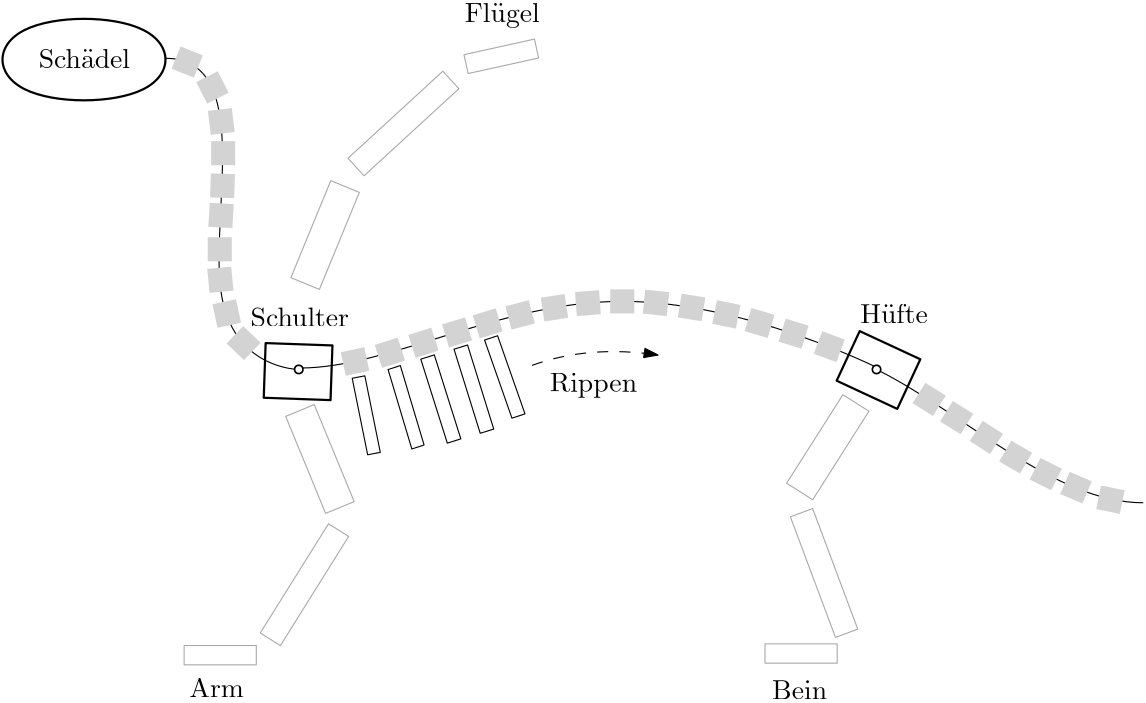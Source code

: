 <?xml version="1.0"?>
<!DOCTYPE ipe SYSTEM "ipe.dtd">
<ipe version="70212" creator="Ipe 7.2.13">
<info created="D:20200507153304" modified="D:20200507153651"/>
<ipestyle name="basic">
<symbol name="arrow/arc(spx)">
<path stroke="sym-stroke" fill="sym-stroke" pen="sym-pen">
0 0 m
-1 0.333 l
-1 -0.333 l
h
</path>
</symbol>
<symbol name="arrow/farc(spx)">
<path stroke="sym-stroke" fill="white" pen="sym-pen">
0 0 m
-1 0.333 l
-1 -0.333 l
h
</path>
</symbol>
<symbol name="arrow/ptarc(spx)">
<path stroke="sym-stroke" fill="sym-stroke" pen="sym-pen">
0 0 m
-1 0.333 l
-0.8 0 l
-1 -0.333 l
h
</path>
</symbol>
<symbol name="arrow/fptarc(spx)">
<path stroke="sym-stroke" fill="white" pen="sym-pen">
0 0 m
-1 0.333 l
-0.8 0 l
-1 -0.333 l
h
</path>
</symbol>
<symbol name="mark/circle(sx)" transformations="translations">
<path fill="sym-stroke">
0.6 0 0 0.6 0 0 e
0.4 0 0 0.4 0 0 e
</path>
</symbol>
<symbol name="mark/disk(sx)" transformations="translations">
<path fill="sym-stroke">
0.6 0 0 0.6 0 0 e
</path>
</symbol>
<symbol name="mark/fdisk(sfx)" transformations="translations">
<group>
<path fill="sym-fill">
0.5 0 0 0.5 0 0 e
</path>
<path fill="sym-stroke" fillrule="eofill">
0.6 0 0 0.6 0 0 e
0.4 0 0 0.4 0 0 e
</path>
</group>
</symbol>
<symbol name="mark/box(sx)" transformations="translations">
<path fill="sym-stroke" fillrule="eofill">
-0.6 -0.6 m
0.6 -0.6 l
0.6 0.6 l
-0.6 0.6 l
h
-0.4 -0.4 m
0.4 -0.4 l
0.4 0.4 l
-0.4 0.4 l
h
</path>
</symbol>
<symbol name="mark/square(sx)" transformations="translations">
<path fill="sym-stroke">
-0.6 -0.6 m
0.6 -0.6 l
0.6 0.6 l
-0.6 0.6 l
h
</path>
</symbol>
<symbol name="mark/fsquare(sfx)" transformations="translations">
<group>
<path fill="sym-fill">
-0.5 -0.5 m
0.5 -0.5 l
0.5 0.5 l
-0.5 0.5 l
h
</path>
<path fill="sym-stroke" fillrule="eofill">
-0.6 -0.6 m
0.6 -0.6 l
0.6 0.6 l
-0.6 0.6 l
h
-0.4 -0.4 m
0.4 -0.4 l
0.4 0.4 l
-0.4 0.4 l
h
</path>
</group>
</symbol>
<symbol name="mark/cross(sx)" transformations="translations">
<group>
<path fill="sym-stroke">
-0.43 -0.57 m
0.57 0.43 l
0.43 0.57 l
-0.57 -0.43 l
h
</path>
<path fill="sym-stroke">
-0.43 0.57 m
0.57 -0.43 l
0.43 -0.57 l
-0.57 0.43 l
h
</path>
</group>
</symbol>
<symbol name="arrow/fnormal(spx)">
<path stroke="sym-stroke" fill="white" pen="sym-pen">
0 0 m
-1 0.333 l
-1 -0.333 l
h
</path>
</symbol>
<symbol name="arrow/pointed(spx)">
<path stroke="sym-stroke" fill="sym-stroke" pen="sym-pen">
0 0 m
-1 0.333 l
-0.8 0 l
-1 -0.333 l
h
</path>
</symbol>
<symbol name="arrow/fpointed(spx)">
<path stroke="sym-stroke" fill="white" pen="sym-pen">
0 0 m
-1 0.333 l
-0.8 0 l
-1 -0.333 l
h
</path>
</symbol>
<symbol name="arrow/linear(spx)">
<path stroke="sym-stroke" pen="sym-pen">
-1 0.333 m
0 0 l
-1 -0.333 l
</path>
</symbol>
<symbol name="arrow/fdouble(spx)">
<path stroke="sym-stroke" fill="white" pen="sym-pen">
0 0 m
-1 0.333 l
-1 -0.333 l
h
-1 0 m
-2 0.333 l
-2 -0.333 l
h
</path>
</symbol>
<symbol name="arrow/double(spx)">
<path stroke="sym-stroke" fill="sym-stroke" pen="sym-pen">
0 0 m
-1 0.333 l
-1 -0.333 l
h
-1 0 m
-2 0.333 l
-2 -0.333 l
h
</path>
</symbol>
<pen name="heavier" value="0.8"/>
<pen name="fat" value="1.2"/>
<pen name="ultrafat" value="2"/>
<symbolsize name="large" value="5"/>
<symbolsize name="small" value="2"/>
<symbolsize name="tiny" value="1.1"/>
<arrowsize name="large" value="10"/>
<arrowsize name="small" value="5"/>
<arrowsize name="tiny" value="3"/>
<color name="red" value="1 0 0"/>
<color name="green" value="0 1 0"/>
<color name="blue" value="0 0 1"/>
<color name="yellow" value="1 1 0"/>
<color name="orange" value="1 0.647 0"/>
<color name="gold" value="1 0.843 0"/>
<color name="purple" value="0.627 0.125 0.941"/>
<color name="gray" value="0.745"/>
<color name="brown" value="0.647 0.165 0.165"/>
<color name="navy" value="0 0 0.502"/>
<color name="pink" value="1 0.753 0.796"/>
<color name="seagreen" value="0.18 0.545 0.341"/>
<color name="turquoise" value="0.251 0.878 0.816"/>
<color name="violet" value="0.933 0.51 0.933"/>
<color name="darkblue" value="0 0 0.545"/>
<color name="darkcyan" value="0 0.545 0.545"/>
<color name="darkgray" value="0.663"/>
<color name="darkgreen" value="0 0.392 0"/>
<color name="darkmagenta" value="0.545 0 0.545"/>
<color name="darkorange" value="1 0.549 0"/>
<color name="darkred" value="0.545 0 0"/>
<color name="lightblue" value="0.678 0.847 0.902"/>
<color name="lightcyan" value="0.878 1 1"/>
<color name="lightgray" value="0.827"/>
<color name="lightgreen" value="0.565 0.933 0.565"/>
<color name="lightyellow" value="1 1 0.878"/>
<dashstyle name="dashed" value="[4] 0"/>
<dashstyle name="dotted" value="[1 3] 0"/>
<dashstyle name="dash dotted" value="[4 2 1 2] 0"/>
<dashstyle name="dash dot dotted" value="[4 2 1 2 1 2] 0"/>
<textsize name="large" value="\large"/>
<textsize name="Large" value="\Large"/>
<textsize name="LARGE" value="\LARGE"/>
<textsize name="huge" value="\huge"/>
<textsize name="Huge" value="\Huge"/>
<textsize name="small" value="\small"/>
<textsize name="footnote" value="\footnotesize"/>
<textsize name="tiny" value="\tiny"/>
<textstyle name="center" begin="\begin{center}" end="\end{center}"/>
<textstyle name="itemize" begin="\begin{itemize}" end="\end{itemize}"/>
<textstyle name="item" begin="\begin{itemize}\item{}" end="\end{itemize}"/>
<gridsize name="4 pts" value="4"/>
<gridsize name="8 pts (~3 mm)" value="8"/>
<gridsize name="16 pts (~6 mm)" value="16"/>
<gridsize name="32 pts (~12 mm)" value="32"/>
<gridsize name="10 pts (~3.5 mm)" value="10"/>
<gridsize name="20 pts (~7 mm)" value="20"/>
<gridsize name="14 pts (~5 mm)" value="14"/>
<gridsize name="28 pts (~10 mm)" value="28"/>
<gridsize name="56 pts (~20 mm)" value="56"/>
<anglesize name="90 deg" value="90"/>
<anglesize name="60 deg" value="60"/>
<anglesize name="45 deg" value="45"/>
<anglesize name="30 deg" value="30"/>
<anglesize name="22.5 deg" value="22.5"/>
<opacity name="10%" value="0.1"/>
<opacity name="30%" value="0.3"/>
<opacity name="50%" value="0.5"/>
<opacity name="75%" value="0.75"/>
<tiling name="falling" angle="-60" step="4" width="1"/>
<tiling name="rising" angle="30" step="4" width="1"/>
</ipestyle>
<page>
<layer name="alpha"/>
<view layers="alpha" active="alpha"/>
<path layer="alpha" matrix="0.861405 -0.400119 2.93852 6.32626 -1706.27 -3454.55" stroke="black" pen="heavier">
130.306 660.181 m
130.306 657.358 l
155.646 657.358 l
155.646 660.181 l
h
</path>
<path matrix="0.94921 -0.033388 0.245205 6.97111 -153.489 -3932.36" stroke="black" pen="heavier">
130.306 660.181 m
130.306 657.358 l
155.646 657.358 l
155.646 660.181 l
h
</path>
<path stroke="black">
96 768 m
128 768
96 656
144 656
144 656 c
</path>
<path matrix="1 0 0 1 0.510037 0.510037" stroke="black">
144 656 m
176 656
256 704
352 656
352 656 c
</path>
<path stroke="black">
352 656 m
384 640
416 608
448 608 c
</path>
<use name="mark/fdisk(sfx)" pos="144 656" size="normal" stroke="black" fill="white"/>
<use name="mark/fdisk(sfx)" pos="352 656" size="normal" stroke="black" fill="white"/>
<path matrix="1 0 0 1 2.6782 -16.4556" stroke="black" pen="heavier">
96 768
96 800
32 800
32 768 u
</path>
<path matrix="0.97821 0.207619 -0.207619 0.97821 84.2773 -110.75" fill="lightgray">
192.095 767.062 m
192.095 758.391 l
200.765 758.391 l
200.765 767.062 l
h
</path>
<path matrix="0.689064 0.7247 -0.7247 0.689064 541.53 -2.43753" fill="lightgray">
192.095 767.062 m
192.095 758.391 l
200.765 758.391 l
200.765 767.062 l
h
</path>
<path matrix="0.977594 0.210501 -0.210501 0.977594 132.775 -128.125" fill="lightgray">
192.095 767.062 m
192.095 758.391 l
200.765 758.391 l
200.765 767.062 l
h
</path>
<path matrix="0.952134 0.305682 -0.305682 0.952134 222.915 -124.247" fill="lightgray">
192.095 767.062 m
192.095 758.391 l
200.765 758.391 l
200.765 767.062 l
h
</path>
<path matrix="0.952461 0.304661 -0.304661 0.952461 234.164 -120.703" fill="lightgray">
192.095 767.062 m
192.095 758.391 l
200.765 758.391 l
200.765 767.062 l
h
</path>
<path matrix="0.956997 0.290098 -0.290098 0.956997 234.265 -117.572" fill="lightgray">
192.095 767.062 m
192.095 758.391 l
200.765 758.391 l
200.765 767.062 l
h
</path>
<path matrix="0.956791 0.290778 -0.290778 0.956791 245.87 -114.293" fill="lightgray">
192.095 767.062 m
192.095 758.391 l
200.765 758.391 l
200.765 767.062 l
h
</path>
<path matrix="0.967229 0.253905 -0.253905 0.967229 227.348 -111.96" fill="lightgray">
192.095 767.062 m
192.095 758.391 l
200.765 758.391 l
200.765 767.062 l
h
</path>
<path matrix="0.988528 0.151039 -0.151039 0.988528 157.074 -105.43" fill="lightgray">
192.095 767.062 m
192.095 758.391 l
200.765 758.391 l
200.765 767.062 l
h
</path>
<path matrix="0.99719 0.074909 -0.074909 0.99719 109.361 -95.4282" fill="lightgray">
192.095 767.062 m
192.095 758.391 l
200.765 758.391 l
200.765 767.062 l
h
</path>
<path matrix="1 0 0 1 64.0341 -82.2288" fill="lightgray">
192.095 767.062 m
192.095 758.391 l
200.765 758.391 l
200.765 767.062 l
h
</path>
<path matrix="0.994555 -0.104217 0.104217 0.994555 -2.24716 -58.1455" fill="lightgray">
192.095 767.062 m
192.095 758.391 l
200.765 758.391 l
200.765 767.062 l
h
</path>
<path matrix="0.987386 -0.158335 0.158335 0.987386 -29.3026 -43.6952" fill="lightgray">
192.095 767.062 m
192.095 758.391 l
200.765 758.391 l
200.765 767.062 l
h
</path>
<path matrix="0.980892 -0.194555 0.194555 0.980892 -43.1243 -34.1322" fill="lightgray">
192.095 767.062 m
192.095 758.391 l
200.765 758.391 l
200.765 767.062 l
h
</path>
<path matrix="0.959119 -0.283002 0.283002 0.959119 -94.3699 -3.2512" fill="lightgray">
192.095 767.062 m
192.095 758.391 l
200.765 758.391 l
200.765 767.062 l
h
</path>
<path matrix="0.954497 -0.29822 0.29822 0.954497 -92.8257 -0.564877" fill="lightgray">
192.095 767.062 m
192.095 758.391 l
200.765 758.391 l
200.765 767.062 l
h
</path>
<path matrix="0.93754 -0.347877 0.347877 0.93754 -114.509 17.4332" fill="lightgray">
192.095 767.062 m
192.095 758.391 l
200.765 758.391 l
200.765 767.062 l
h
</path>
<path matrix="0.847137 -0.531374 0.531374 0.847137 -200.739 103.455" fill="lightgray">
192.095 767.062 m
192.095 758.391 l
200.765 758.391 l
200.765 767.062 l
h
</path>
<path matrix="0.848168 -0.529728 0.529728 0.848168 -189.791 95.7947" fill="lightgray">
192.095 767.062 m
192.095 758.391 l
200.765 758.391 l
200.765 767.062 l
h
</path>
<path matrix="0.84089 -0.541206 0.541206 0.84089 -186.433 96.4613" fill="lightgray">
192.095 767.062 m
192.095 758.391 l
200.765 758.391 l
200.765 767.062 l
h
</path>
<path matrix="0.864769 -0.50217 0.50217 0.864769 -150.813 63.498" fill="lightgray">
192.095 767.062 m
192.095 758.391 l
200.765 758.391 l
200.765 767.062 l
h
</path>
<path matrix="0.894885 -0.446297 0.446297 0.894885 -103.245 23.4277" fill="lightgray">
192.095 767.062 m
192.095 758.391 l
200.765 758.391 l
200.765 767.062 l
h
</path>
<path matrix="0.918321 -0.395836 0.395836 0.918321 -58.4795 -9.24231" fill="lightgray">
192.095 767.062 m
192.095 758.391 l
200.765 758.391 l
200.765 767.062 l
h
</path>
<path matrix="0.995502 0.0947377 -0.0947377 0.995502 -7.51289 -89.6112" fill="lightgray">
192.095 767.062 m
192.095 758.391 l
200.765 758.391 l
200.765 767.062 l
h
</path>
<path matrix="1 0 0 1 -80.8657 -63.4775" fill="lightgray">
192.095 767.062 m
192.095 758.391 l
200.765 758.391 l
200.765 767.062 l
h
</path>
<path matrix="0.998222 -0.0596115 0.0596115 0.998222 -125.512 -38.2368" fill="lightgray">
192.095 767.062 m
192.095 758.391 l
200.765 758.391 l
200.765 767.062 l
h
</path>
<path matrix="0.999526 -0.030794 0.030794 0.999526 -103.276 -34.1975" fill="lightgray">
192.095 767.062 m
192.095 758.391 l
200.765 758.391 l
200.765 767.062 l
h
</path>
<path matrix="1 0 0 1 -79.6533 -28.8757" fill="lightgray">
192.095 767.062 m
192.095 758.391 l
200.765 758.391 l
200.765 767.062 l
h
</path>
<path matrix="0.992777 0.119971 -0.119971 0.992777 12.5962 -35.5003" fill="lightgray">
192.095 767.062 m
192.095 758.391 l
200.765 758.391 l
200.765 767.062 l
h
</path>
<path matrix="0.89126 0.453493 -0.453493 0.89126 283.749 -11.3451" fill="lightgray">
192.095 767.062 m
192.095 758.391 l
200.765 758.391 l
200.765 767.062 l
h
</path>
<path matrix="0.371544 0.928415 -0.928415 0.371544 738.984 300.897" fill="lightgray">
192.095 767.062 m
192.095 758.391 l
200.765 758.391 l
200.765 767.062 l
h
</path>
<path matrix="0.979964 -0.199176 0.199176 0.979964 91.7902 -99.2166" fill="lightgray">
192.095 767.062 m
192.095 758.391 l
200.765 758.391 l
200.765 767.062 l
h
</path>
<text matrix="1 0 0 1 -1.486 -19.108" transformations="translations" pos="128.141 697.514" stroke="black" type="minipage" width="45.8246" height="5.958" depth="0.96" valign="top">Schulter</text>
<text matrix="0.999998 0.00221327 -0.00221327 0.999998 219.498 -18.2443" transformations="translations" pos="128.141 697.514" stroke="black" type="minipage" width="45.8246" height="5.958" depth="0.96" valign="top">H\&quot;ufte</text>
<text matrix="1 0 0 1 59.7821 35.996" transformations="translations" pos="144 752" stroke="black" type="minipage" width="48" height="6.926" depth="1.93" valign="top">Fl\&quot;ugel</text>
<text matrix="1 0 0 1 170.402 -207.963" transformations="translations" pos="144 752" stroke="black" type="minipage" width="48" height="5.898" depth="0.91" valign="top">Bein</text>
<text matrix="1 0 0 1 -93.6418 19.3965" transformations="translations" pos="144 752" stroke="black" type="minipage" width="48" height="5.958" depth="0.96" valign="top">Sch\&quot;adel</text>
<path matrix="0.920165 0.30364 -0.311099 0.887136 223.257 21.7482" stroke="black" fill="white">
208.208 655.605 m
208.208 623.906 l
213.308 623.906 l
213.308 655.605 l
h
</path>
<path matrix="0.891827 0.170866 -0.175367 0.86894 92.5233 47.5653" stroke="black" fill="1">
208.208 655.605 m
208.208 623.906 l
213.308 623.906 l
213.308 655.605 l
h
</path>
<path matrix="0.864153 0.281384 -0.269588 0.901962 172.976 6.04269" stroke="black" fill="1">
208.208 655.605 m
208.208 623.906 l
213.308 623.906 l
213.308 655.605 l
h
</path>
<path matrix="0.953568 0.301179 -0.301179 0.953568 186.847 -28.1762" stroke="black" fill="1">
208.208 655.605 m
208.208 623.906 l
213.308 623.906 l
213.308 655.605 l
h
</path>
<path matrix="0.954746 0.297423 -0.297423 0.954746 196.099 -24.5805" stroke="black" fill="1">
208.208 655.605 m
208.208 623.906 l
213.308 623.906 l
213.308 655.605 l
h
</path>
<path stroke="black" dash="dashed" arrow="normal/small">
227.988 657.46 m
248.458 664.903
273.348 661.182 c
</path>
<text matrix="1 0 0 1 90.3829 -97.263" transformations="translations" pos="144 752" stroke="black" type="minipage" width="48" height="6.865" depth="1.88" valign="top">Rippen</text>
<path stroke="darkgray">
139.29 639.101 m
149.565 643.332 l
163.94 608.419 l
153.666 604.189 l
h
</path>
<path matrix="1 0 0 1 -6.95051 -12.9944" stroke="darkgray">
135.664 569.596 m
135.664 562.646 l
109.675 562.646 l
109.675 569.596 l
h
</path>
<path stroke="darkgray">
154.702 600.42 m
161.955 595.887 l
137.388 556.581 l
130.136 561.114 l
h
</path>
<text matrix="1 0 0 1 -39.4609 -207.237" transformations="translations" pos="144 752" stroke="black" type="minipage" width="48" height="5.898" depth="0.91" valign="top">Arm</text>
<path matrix="0.576384 -0.817179 0.817179 0.576384 -262.669 392.362" stroke="darkgray">
139.29 639.101 m
149.565 643.332 l
163.94 608.419 l
153.666 604.189 l
h
</path>
<path matrix="1 0 0 1 202.169 -12.3901" stroke="darkgray">
135.664 569.596 m
135.664 562.646 l
109.675 562.646 l
109.675 569.596 l
h
</path>
<path matrix="0.608696 0.793403 -0.793403 0.608696 703.192 114.727" stroke="darkgray">
154.702 600.42 m
161.955 595.887 l
137.388 556.581 l
130.136 561.114 l
h
</path>
<path matrix="1 0 0 -1 1.86497 1328.14" stroke="darkgray">
139.29 639.101 m
149.565 643.332 l
163.94 608.419 l
153.666 604.189 l
h
</path>
<path matrix="0.976434 0.215815 0.215815 -0.976434 -25.0457 1295.03" stroke="darkgray">
135.664 569.596 m
135.664 562.646 l
109.675 562.646 l
109.675 569.596 l
h
</path>
<path matrix="0.182969 -0.983119 -0.983119 -0.182969 723.687 993.959" stroke="darkgray">
154.702 600.42 m
161.955 595.887 l
137.388 556.581 l
130.136 561.114 l
h
</path>
</page>
</ipe>
